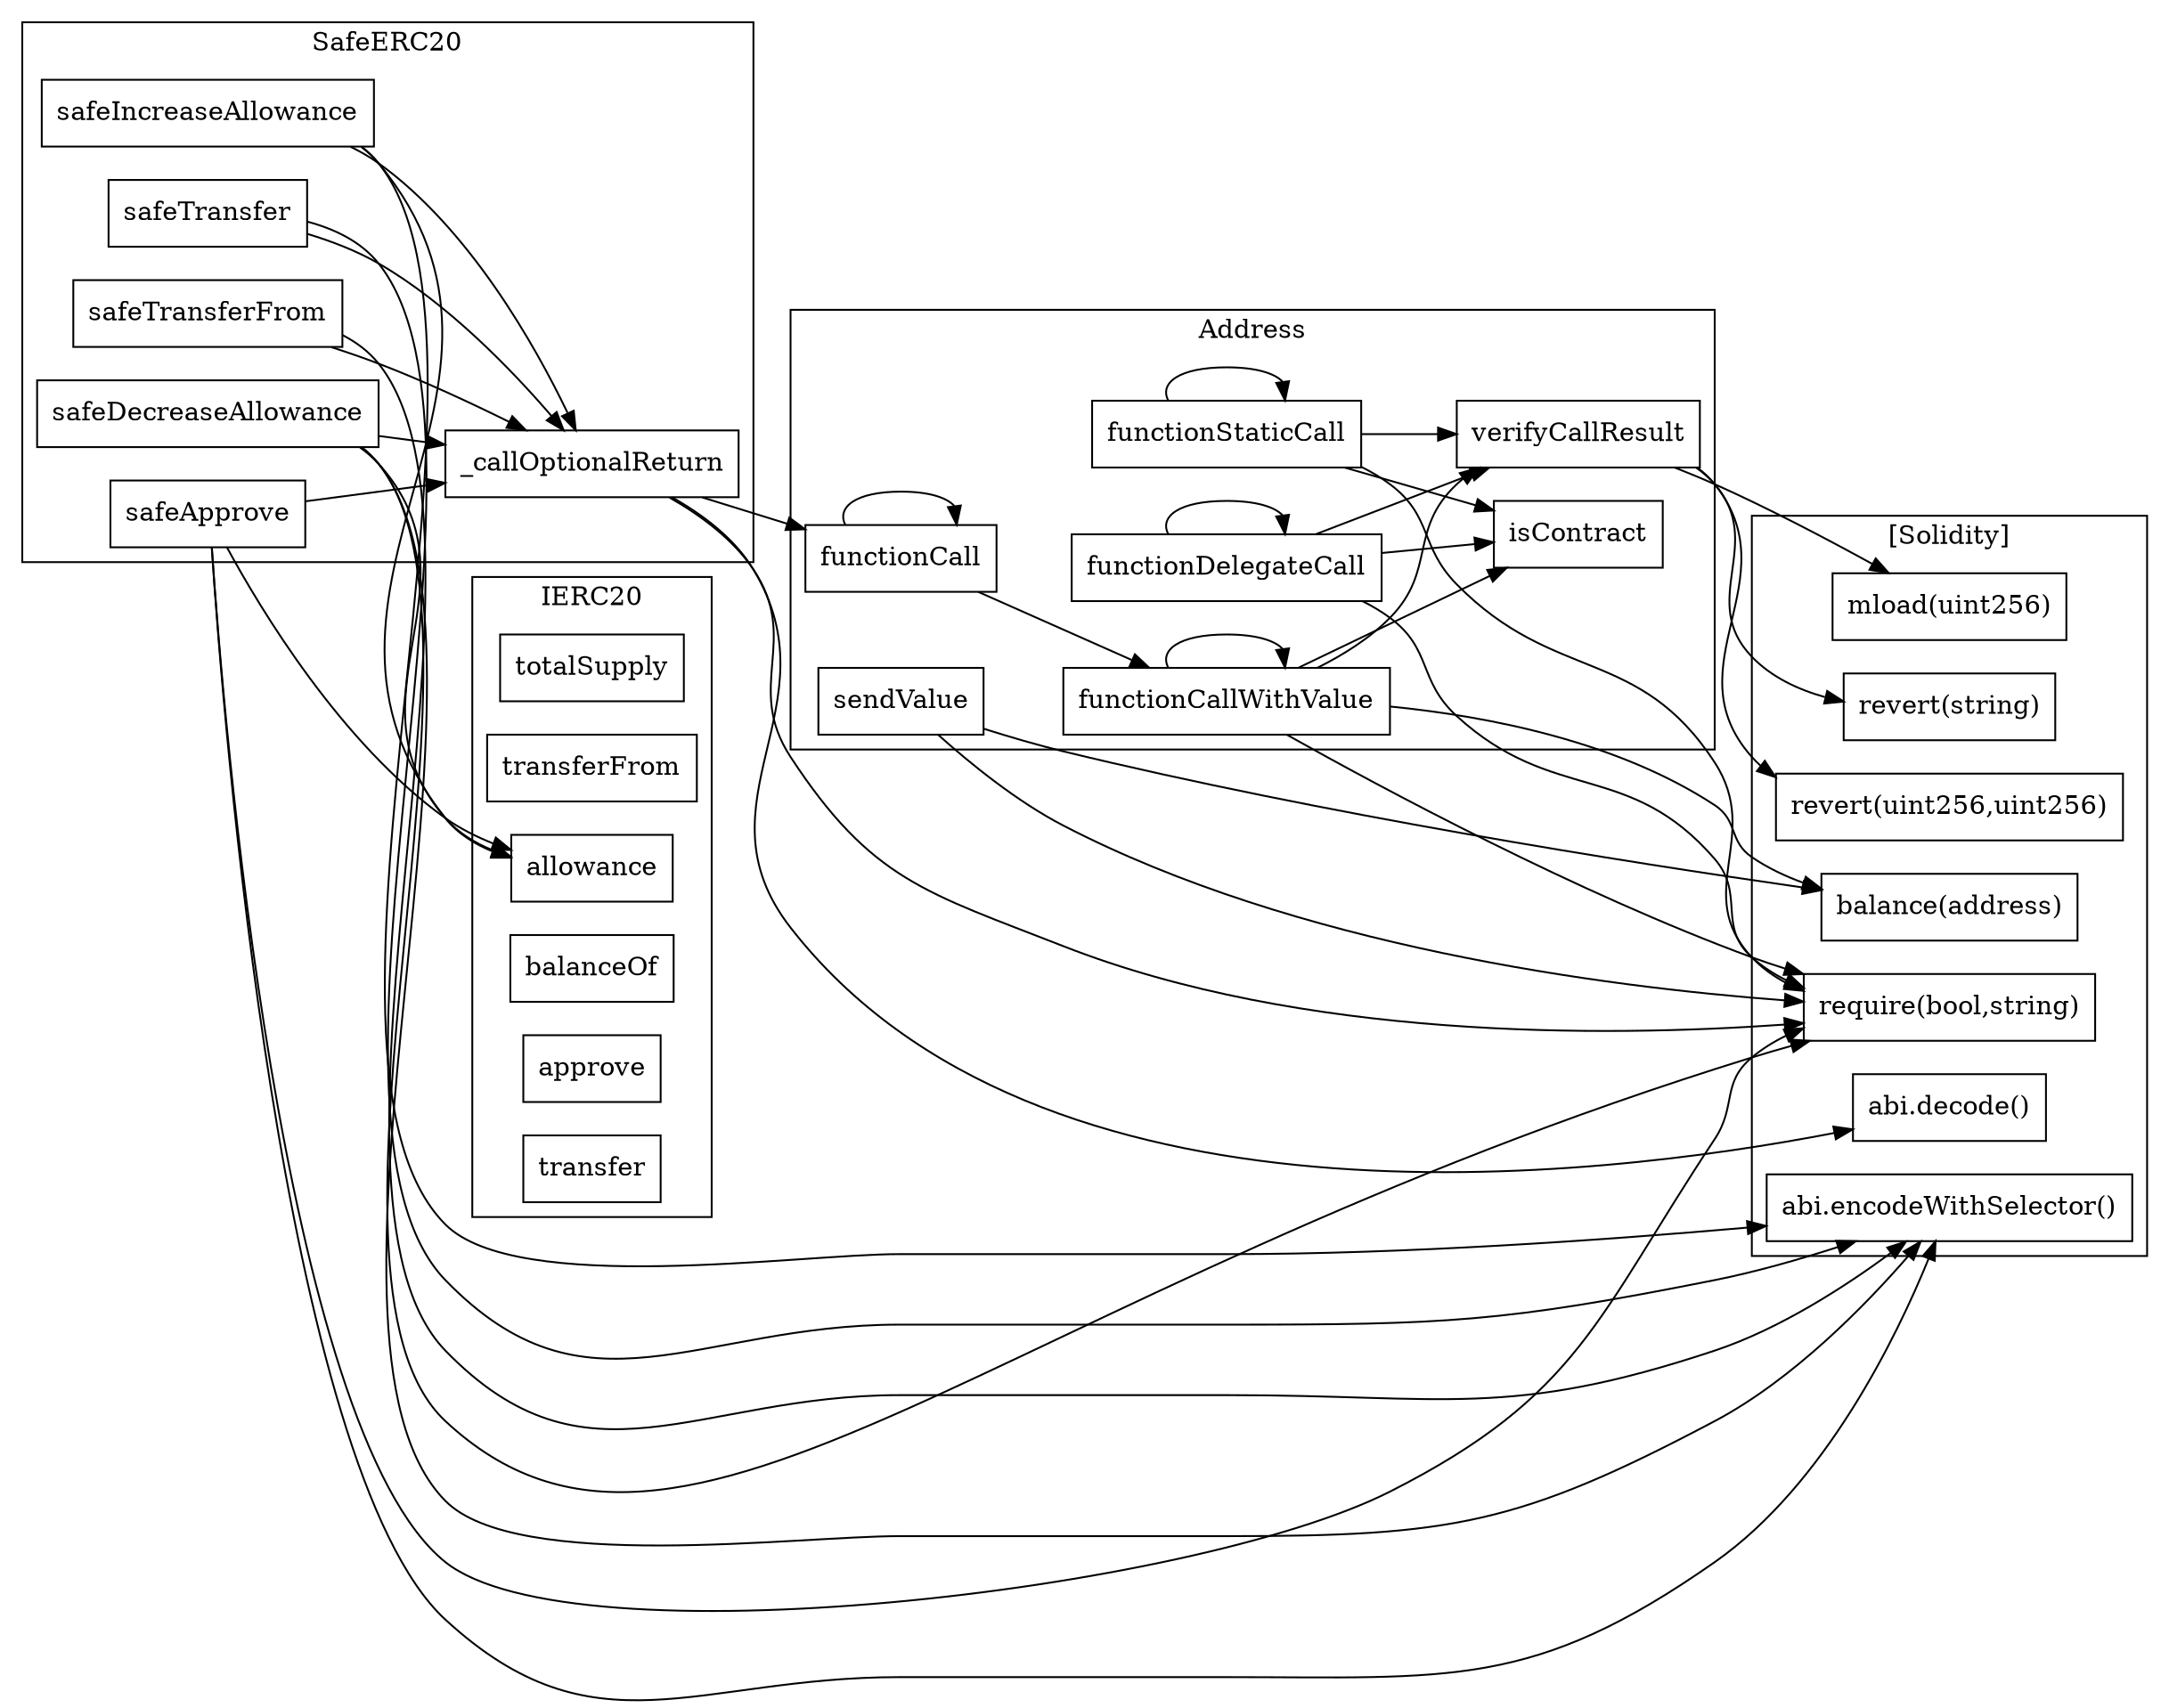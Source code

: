 strict digraph {
rankdir="LR"
node [shape=box]
subgraph cluster_301_IERC20 {
label = "IERC20"
"301_totalSupply" [label="totalSupply"]
"301_transferFrom" [label="transferFrom"]
"301_allowance" [label="allowance"]
"301_balanceOf" [label="balanceOf"]
"301_approve" [label="approve"]
"301_transfer" [label="transfer"]
}subgraph cluster_598_Address {
label = "Address"
"598_verifyCallResult" [label="verifyCallResult"]
"598_functionStaticCall" [label="functionStaticCall"]
"598_functionCall" [label="functionCall"]
"598_functionCallWithValue" [label="functionCallWithValue"]
"598_functionDelegateCall" [label="functionDelegateCall"]
"598_isContract" [label="isContract"]
"598_sendValue" [label="sendValue"]
"598_functionDelegateCall" -> "598_isContract"
"598_functionStaticCall" -> "598_verifyCallResult"
"598_functionStaticCall" -> "598_functionStaticCall"
"598_functionCall" -> "598_functionCall"
"598_functionCallWithValue" -> "598_functionCallWithValue"
"598_functionDelegateCall" -> "598_verifyCallResult"
"598_functionCall" -> "598_functionCallWithValue"
"598_functionDelegateCall" -> "598_functionDelegateCall"
"598_functionCallWithValue" -> "598_verifyCallResult"
"598_functionStaticCall" -> "598_isContract"
"598_functionCallWithValue" -> "598_isContract"
}subgraph cluster_223_SafeERC20 {
label = "SafeERC20"
"223_safeDecreaseAllowance" [label="safeDecreaseAllowance"]
"223_safeTransfer" [label="safeTransfer"]
"223_safeTransferFrom" [label="safeTransferFrom"]
"223_safeIncreaseAllowance" [label="safeIncreaseAllowance"]
"223_safeApprove" [label="safeApprove"]
"223__callOptionalReturn" [label="_callOptionalReturn"]
"223_safeTransferFrom" -> "223__callOptionalReturn"
"223_safeDecreaseAllowance" -> "223__callOptionalReturn"
"223_safeApprove" -> "223__callOptionalReturn"
"223_safeTransfer" -> "223__callOptionalReturn"
"223_safeIncreaseAllowance" -> "223__callOptionalReturn"
}subgraph cluster_solidity {
label = "[Solidity]"
"balance(address)" 
"mload(uint256)" 
"abi.encodeWithSelector()" 
"abi.decode()" 
"require(bool,string)" 
"revert(string)" 
"revert(uint256,uint256)" 
"598_functionDelegateCall" -> "require(bool,string)"
"598_functionCallWithValue" -> "require(bool,string)"
"223__callOptionalReturn" -> "require(bool,string)"
"223_safeTransfer" -> "abi.encodeWithSelector()"
"598_functionStaticCall" -> "require(bool,string)"
"223_safeDecreaseAllowance" -> "require(bool,string)"
"223_safeTransferFrom" -> "abi.encodeWithSelector()"
"223_safeDecreaseAllowance" -> "abi.encodeWithSelector()"
"598_verifyCallResult" -> "mload(uint256)"
"598_sendValue" -> "require(bool,string)"
"598_sendValue" -> "balance(address)"
"598_verifyCallResult" -> "revert(string)"
"223_safeIncreaseAllowance" -> "abi.encodeWithSelector()"
"598_functionCallWithValue" -> "balance(address)"
"223_safeApprove" -> "abi.encodeWithSelector()"
"598_verifyCallResult" -> "revert(uint256,uint256)"
"223_safeApprove" -> "require(bool,string)"
"223__callOptionalReturn" -> "abi.decode()"
}"223_safeIncreaseAllowance" -> "301_allowance"
"223__callOptionalReturn" -> "598_functionCall"
"223_safeDecreaseAllowance" -> "301_allowance"
"223_safeApprove" -> "301_allowance"
}